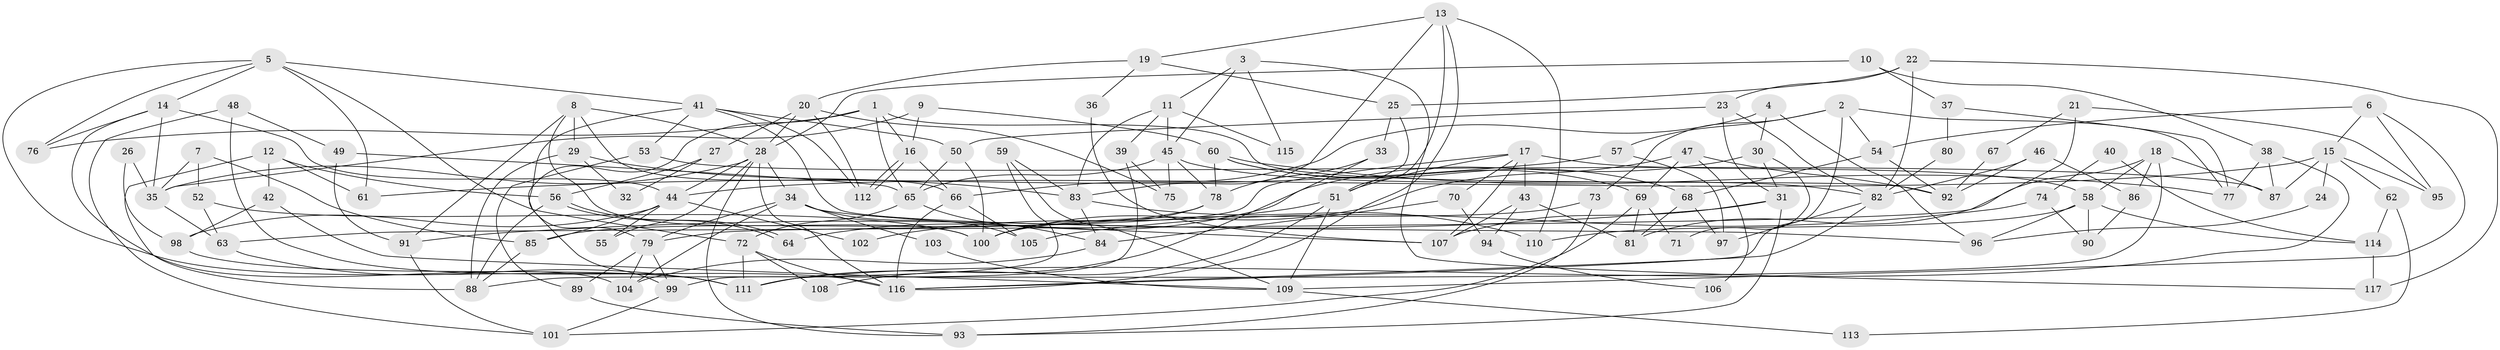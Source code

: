 // Generated by graph-tools (version 1.1) at 2025/02/03/09/25 03:02:13]
// undirected, 117 vertices, 234 edges
graph export_dot {
graph [start="1"]
  node [color=gray90,style=filled];
  1;
  2;
  3;
  4;
  5;
  6;
  7;
  8;
  9;
  10;
  11;
  12;
  13;
  14;
  15;
  16;
  17;
  18;
  19;
  20;
  21;
  22;
  23;
  24;
  25;
  26;
  27;
  28;
  29;
  30;
  31;
  32;
  33;
  34;
  35;
  36;
  37;
  38;
  39;
  40;
  41;
  42;
  43;
  44;
  45;
  46;
  47;
  48;
  49;
  50;
  51;
  52;
  53;
  54;
  55;
  56;
  57;
  58;
  59;
  60;
  61;
  62;
  63;
  64;
  65;
  66;
  67;
  68;
  69;
  70;
  71;
  72;
  73;
  74;
  75;
  76;
  77;
  78;
  79;
  80;
  81;
  82;
  83;
  84;
  85;
  86;
  87;
  88;
  89;
  90;
  91;
  92;
  93;
  94;
  95;
  96;
  97;
  98;
  99;
  100;
  101;
  102;
  103;
  104;
  105;
  106;
  107;
  108;
  109;
  110;
  111;
  112;
  113;
  114;
  115;
  116;
  117;
  1 -- 16;
  1 -- 76;
  1 -- 65;
  1 -- 92;
  1 -- 99;
  2 -- 116;
  2 -- 77;
  2 -- 54;
  2 -- 57;
  2 -- 73;
  3 -- 11;
  3 -- 45;
  3 -- 115;
  3 -- 117;
  4 -- 96;
  4 -- 66;
  4 -- 30;
  5 -- 41;
  5 -- 14;
  5 -- 61;
  5 -- 72;
  5 -- 76;
  5 -- 111;
  6 -- 54;
  6 -- 109;
  6 -- 15;
  6 -- 95;
  7 -- 52;
  7 -- 35;
  7 -- 85;
  8 -- 91;
  8 -- 28;
  8 -- 29;
  8 -- 66;
  8 -- 100;
  9 -- 16;
  9 -- 35;
  9 -- 60;
  10 -- 28;
  10 -- 38;
  10 -- 37;
  11 -- 83;
  11 -- 45;
  11 -- 39;
  11 -- 115;
  12 -- 56;
  12 -- 88;
  12 -- 42;
  12 -- 61;
  13 -- 116;
  13 -- 51;
  13 -- 19;
  13 -- 83;
  13 -- 110;
  14 -- 44;
  14 -- 104;
  14 -- 35;
  14 -- 76;
  15 -- 44;
  15 -- 24;
  15 -- 62;
  15 -- 87;
  15 -- 95;
  16 -- 112;
  16 -- 112;
  16 -- 66;
  17 -- 79;
  17 -- 43;
  17 -- 51;
  17 -- 58;
  17 -- 70;
  17 -- 107;
  18 -- 63;
  18 -- 58;
  18 -- 86;
  18 -- 87;
  18 -- 88;
  19 -- 20;
  19 -- 25;
  19 -- 36;
  20 -- 28;
  20 -- 112;
  20 -- 27;
  20 -- 75;
  21 -- 95;
  21 -- 81;
  21 -- 67;
  22 -- 23;
  22 -- 25;
  22 -- 82;
  22 -- 117;
  23 -- 50;
  23 -- 31;
  23 -- 82;
  24 -- 96;
  25 -- 33;
  25 -- 51;
  26 -- 98;
  26 -- 35;
  27 -- 56;
  27 -- 32;
  28 -- 34;
  28 -- 116;
  28 -- 35;
  28 -- 44;
  28 -- 55;
  28 -- 93;
  29 -- 83;
  29 -- 32;
  29 -- 88;
  30 -- 31;
  30 -- 64;
  30 -- 71;
  31 -- 93;
  31 -- 107;
  31 -- 91;
  33 -- 78;
  33 -- 111;
  34 -- 104;
  34 -- 79;
  34 -- 103;
  34 -- 105;
  34 -- 107;
  35 -- 63;
  36 -- 107;
  37 -- 77;
  37 -- 80;
  38 -- 87;
  38 -- 111;
  38 -- 77;
  39 -- 75;
  39 -- 99;
  40 -- 114;
  40 -- 74;
  41 -- 79;
  41 -- 50;
  41 -- 53;
  41 -- 96;
  41 -- 112;
  42 -- 98;
  42 -- 109;
  43 -- 107;
  43 -- 81;
  43 -- 94;
  44 -- 85;
  44 -- 55;
  44 -- 98;
  44 -- 102;
  45 -- 82;
  45 -- 78;
  45 -- 65;
  45 -- 75;
  46 -- 92;
  46 -- 82;
  46 -- 86;
  47 -- 69;
  47 -- 92;
  47 -- 100;
  47 -- 106;
  48 -- 49;
  48 -- 116;
  48 -- 101;
  49 -- 91;
  49 -- 65;
  50 -- 100;
  50 -- 65;
  51 -- 102;
  51 -- 108;
  51 -- 109;
  52 -- 100;
  52 -- 63;
  53 -- 87;
  53 -- 89;
  54 -- 68;
  54 -- 92;
  56 -- 88;
  56 -- 64;
  56 -- 64;
  57 -- 61;
  57 -- 97;
  58 -- 110;
  58 -- 90;
  58 -- 96;
  58 -- 114;
  59 -- 111;
  59 -- 109;
  59 -- 83;
  60 -- 78;
  60 -- 68;
  60 -- 69;
  60 -- 77;
  62 -- 114;
  62 -- 113;
  63 -- 111;
  65 -- 72;
  65 -- 84;
  66 -- 116;
  66 -- 105;
  67 -- 92;
  68 -- 97;
  68 -- 81;
  69 -- 101;
  69 -- 71;
  69 -- 81;
  70 -- 84;
  70 -- 94;
  72 -- 108;
  72 -- 111;
  72 -- 116;
  73 -- 100;
  73 -- 93;
  74 -- 105;
  74 -- 90;
  78 -- 85;
  78 -- 100;
  79 -- 99;
  79 -- 89;
  79 -- 104;
  80 -- 82;
  82 -- 97;
  82 -- 116;
  83 -- 84;
  83 -- 110;
  84 -- 104;
  85 -- 88;
  86 -- 90;
  89 -- 93;
  91 -- 101;
  94 -- 106;
  98 -- 111;
  99 -- 101;
  103 -- 109;
  109 -- 113;
  114 -- 117;
}
